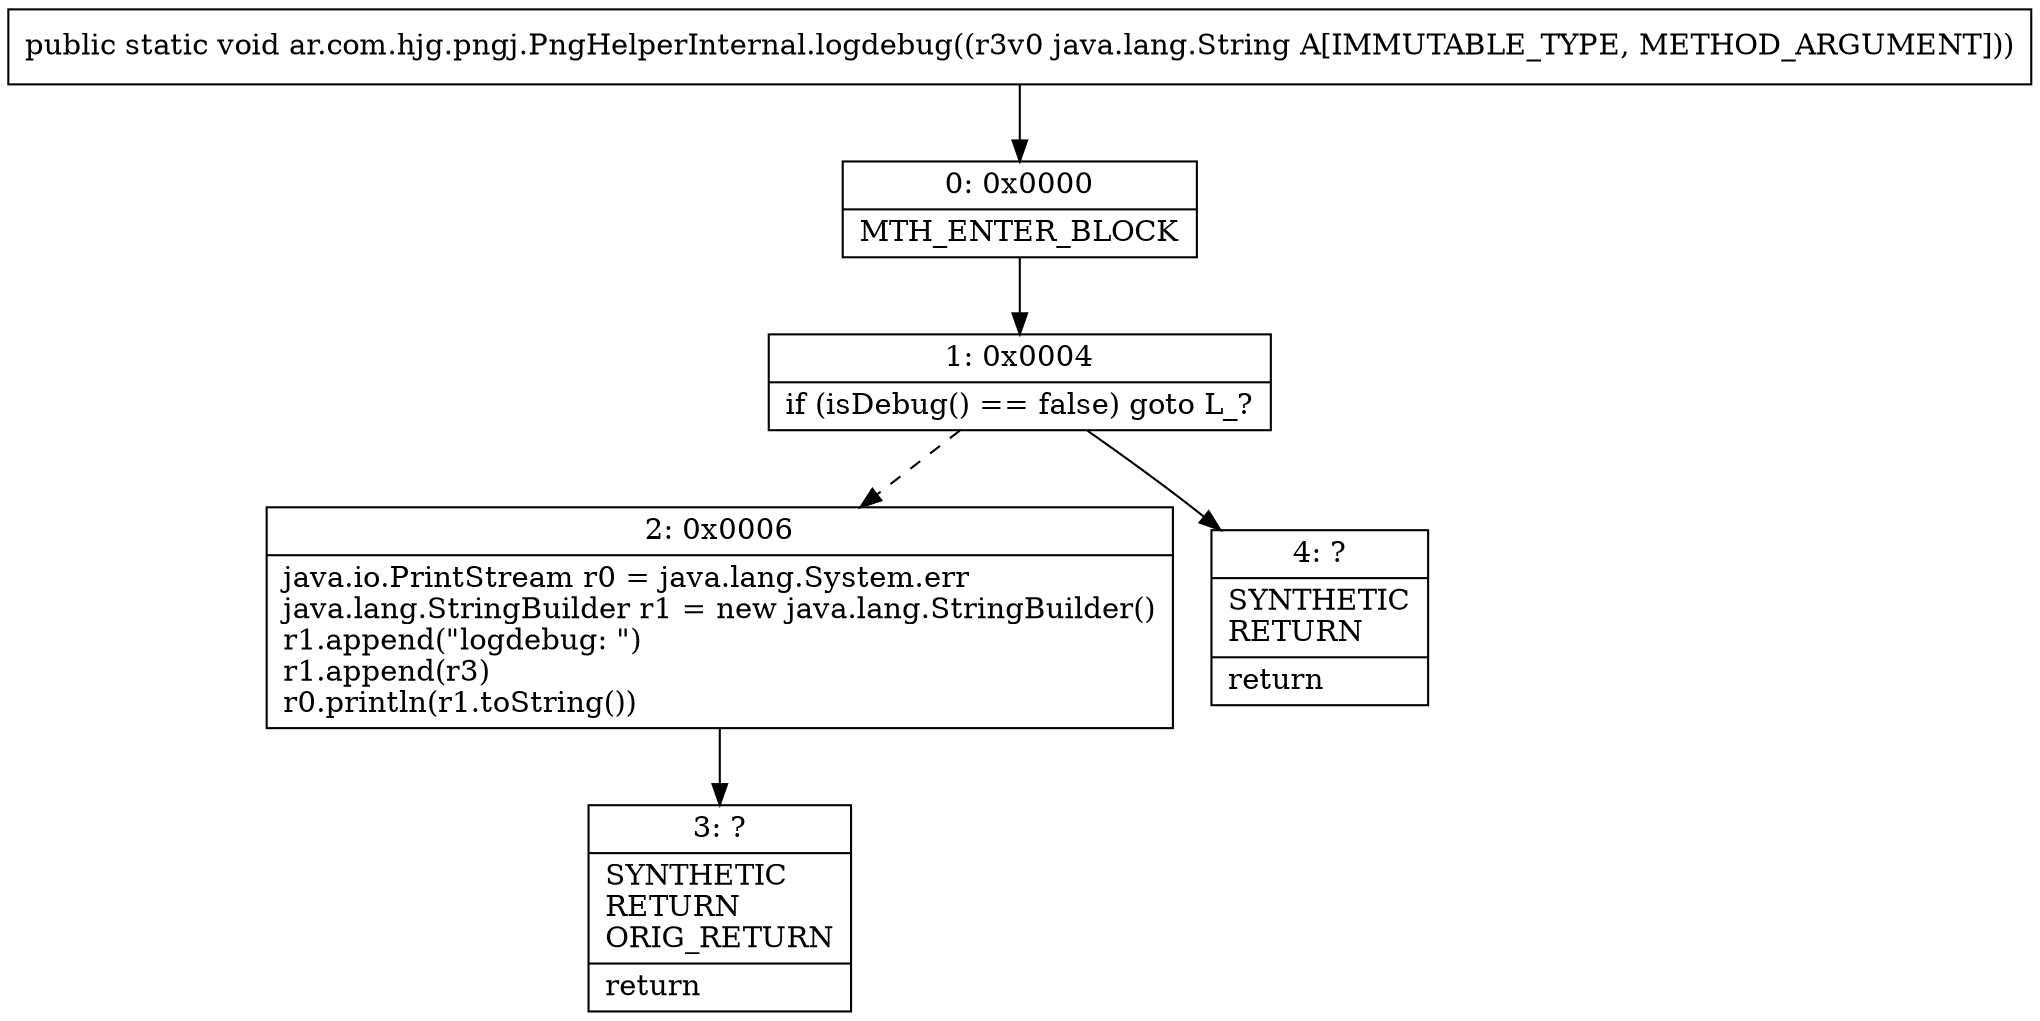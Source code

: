 digraph "CFG forar.com.hjg.pngj.PngHelperInternal.logdebug(Ljava\/lang\/String;)V" {
Node_0 [shape=record,label="{0\:\ 0x0000|MTH_ENTER_BLOCK\l}"];
Node_1 [shape=record,label="{1\:\ 0x0004|if (isDebug() == false) goto L_?\l}"];
Node_2 [shape=record,label="{2\:\ 0x0006|java.io.PrintStream r0 = java.lang.System.err\ljava.lang.StringBuilder r1 = new java.lang.StringBuilder()\lr1.append(\"logdebug: \")\lr1.append(r3)\lr0.println(r1.toString())\l}"];
Node_3 [shape=record,label="{3\:\ ?|SYNTHETIC\lRETURN\lORIG_RETURN\l|return\l}"];
Node_4 [shape=record,label="{4\:\ ?|SYNTHETIC\lRETURN\l|return\l}"];
MethodNode[shape=record,label="{public static void ar.com.hjg.pngj.PngHelperInternal.logdebug((r3v0 java.lang.String A[IMMUTABLE_TYPE, METHOD_ARGUMENT])) }"];
MethodNode -> Node_0;
Node_0 -> Node_1;
Node_1 -> Node_2[style=dashed];
Node_1 -> Node_4;
Node_2 -> Node_3;
}

